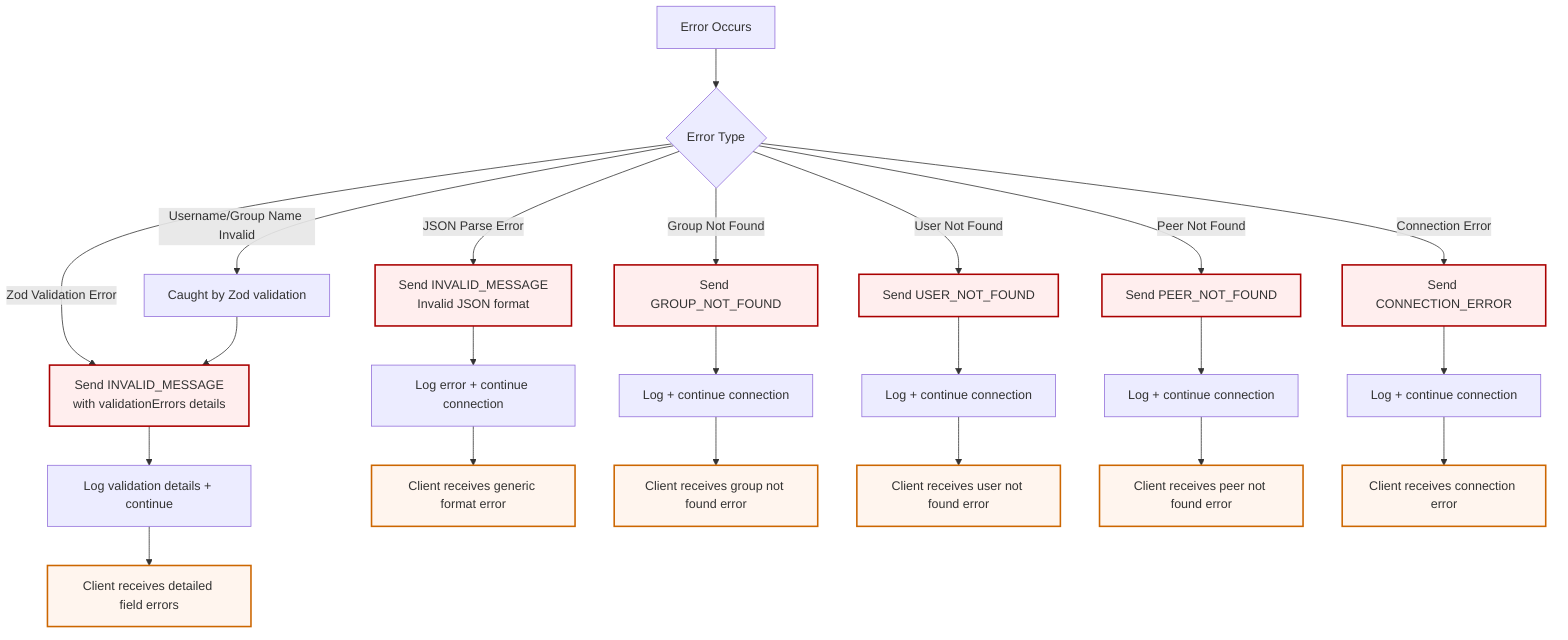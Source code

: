 flowchart TD
    A[Error Occurs] --> B{Error Type}
    
    B -->|JSON Parse Error| C[Send INVALID_MESSAGE<br/>Invalid JSON format]
    B -->|Zod Validation Error| D[Send INVALID_MESSAGE<br/>with validationErrors details]
    B -->|Group Not Found| E[Send GROUP_NOT_FOUND]
    B -->|User Not Found| F[Send USER_NOT_FOUND]
    B -->|Peer Not Found| G[Send PEER_NOT_FOUND]
    B -->|Connection Error| H[Send CONNECTION_ERROR]
    B -->|Username/Group Name Invalid| I[Caught by Zod validation]
    
    C --> C1[Log error + continue connection]
    D --> D1[Log validation details + continue]
    E --> E1[Log + continue connection]
    F --> F1[Log + continue connection]
    G --> G1[Log + continue connection]
    H --> H1[Log + continue connection]
    I --> D
    
    D1 --> J[Client receives detailed field errors]
    C1 --> K[Client receives generic format error]
    E1 --> L[Client receives group not found error]
    F1 --> M[Client receives user not found error]
    G1 --> N[Client receives peer not found error]
    H1 --> O[Client receives connection error]
    
    classDef errorClass fill:#ffeeee,stroke:#aa0000,stroke-width:2px
    classDef responseClass fill:#fff5ee,stroke:#cc6600,stroke-width:2px
    
    class C,D,E,F,G,H errorClass
    class J,K,L,M,N,O responseClass